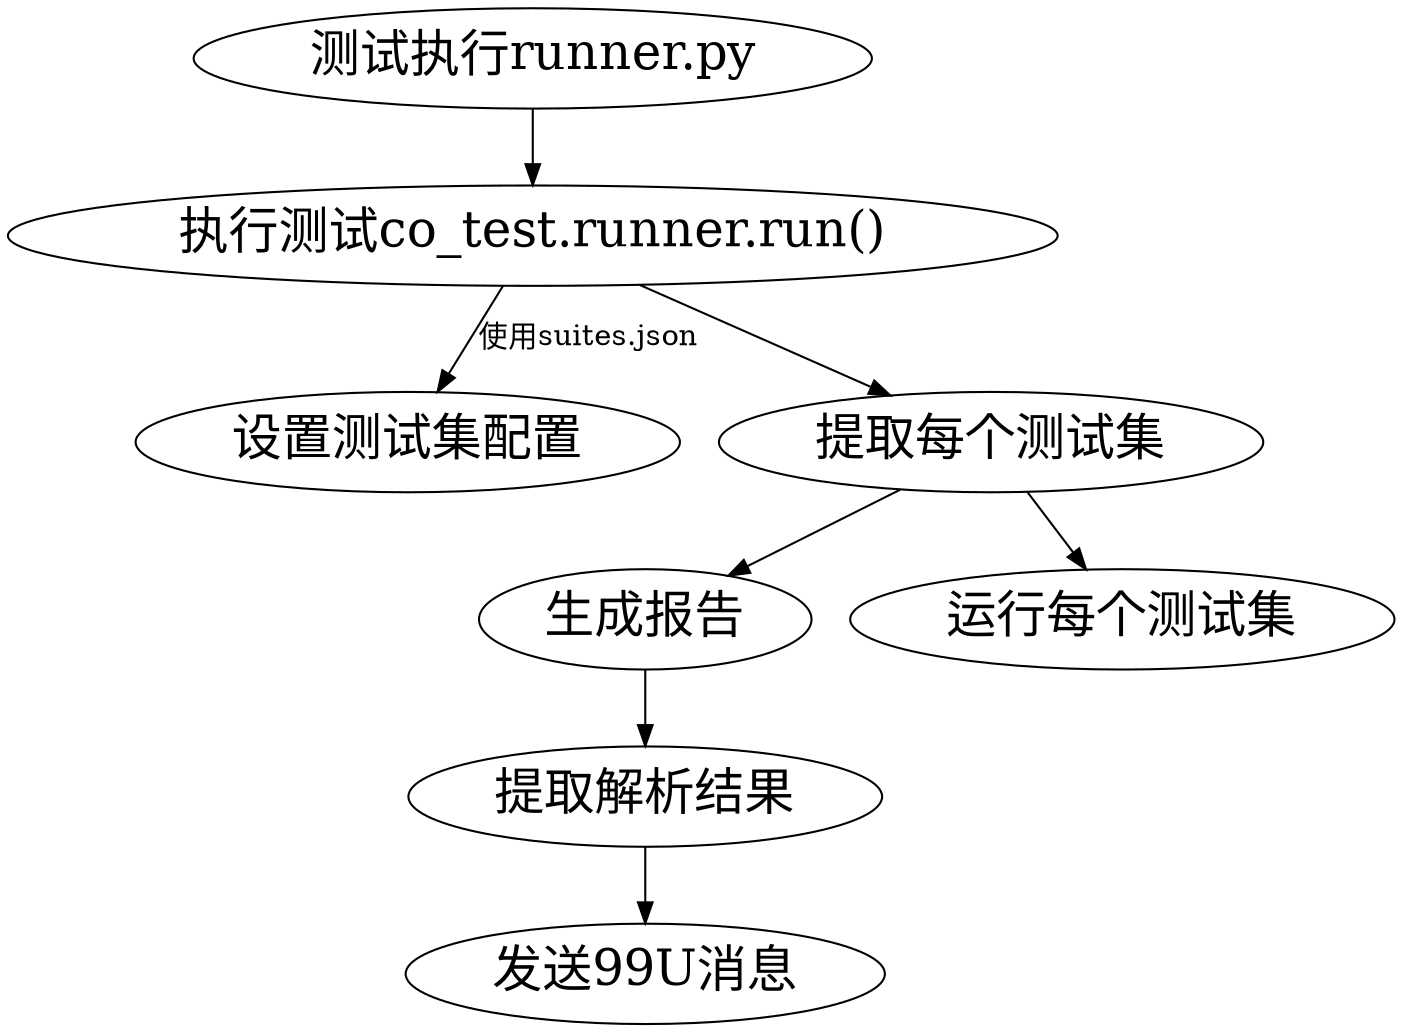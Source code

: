 // 图
digraph G {
    // 设置图属性
    // size
    // 设置全局结点中的字体
    node[fontsize=24];
	runner [label="测试执行runner.py"]

	report [label="生成报告"];

	run [label="执行测试co_test.runner.run()"];
	
	set_case_list [label="设置测试集配置"];

	get_test_cases [label="提取每个测试集"];

	run_test_cases [label="运行每个测试集"];

	get_result [label="提取解析结果"];

	send_im [label="发送99U消息"];

	runner -> run;

	get_test_cases -> report;

	run -> set_case_list [label="使用suites.json"];

	run -> get_test_cases;

	get_test_cases -> run_test_cases;

	report -> get_result;

	get_result -> send_im;

}

